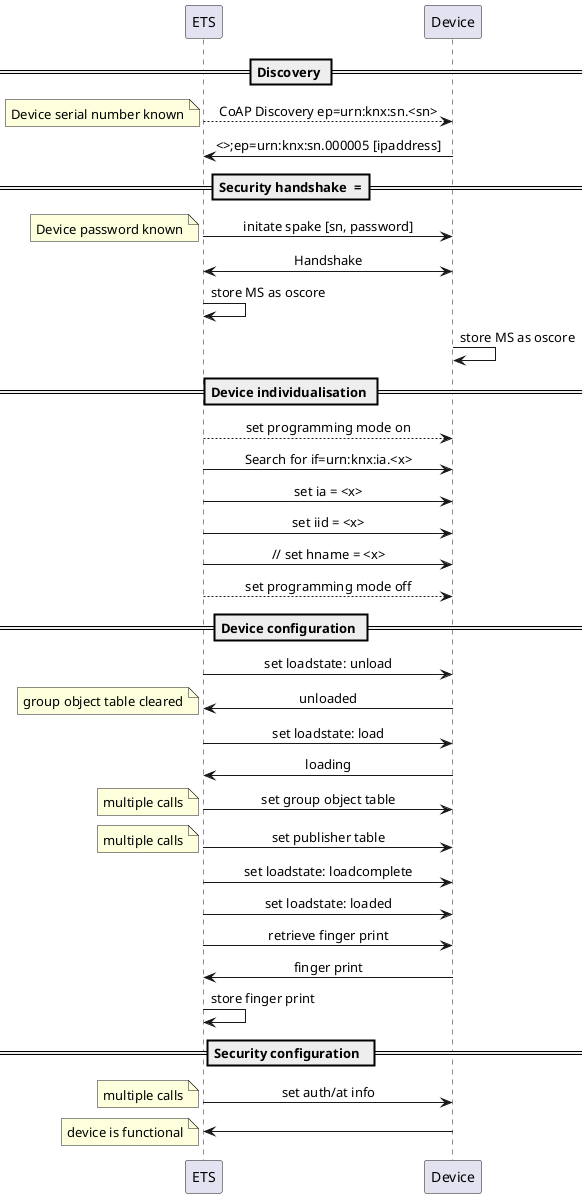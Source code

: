@startuml
skinparam sequenceMessageAlign center

== Discovery ==

ETS --> Device: CoAP Discovery ep=urn:knx:sn.<sn>
note left : Device serial number known
ETS <- Device: <>;ep=urn:knx:sn.000005 [ipaddress]

== Security handshake  ===
ETS -> Device: initate spake [sn, password]
note left : Device password known
ETS <-> Device: Handshake
ETS -> ETS : store MS as oscore 
Device -> Device : store MS as oscore 

== Device individualisation ==
ETS --> Device: set programming mode on
ETS -> Device: Search for if=urn:knx:ia.<x>
ETS -> Device: set ia = <x>
ETS -> Device: set iid = <x>
ETS -> Device: // set hname = <x>
ETS --> Device: set programming mode off

== Device configuration ==
ETS -> Device: set loadstate: unload 
ETS <- Device: unloaded
note left : group object table cleared
ETS -> Device: set loadstate: load 
ETS <- Device: loading

ETS -> Device: set group object table
note left : multiple calls
ETS -> Device: set publisher table
note left : multiple calls
ETS -> Device: set loadstate: loadcomplete 
ETS -> Device: set loadstate: loaded


ETS -> Device: retrieve finger print
ETS <- Device: finger print
ETS -> ETS: store finger print

== Security configuration  ==
ETS -> Device: set auth/at info
note left : multiple calls
ETS <- Device: 

note left : device is functional
@enduml

